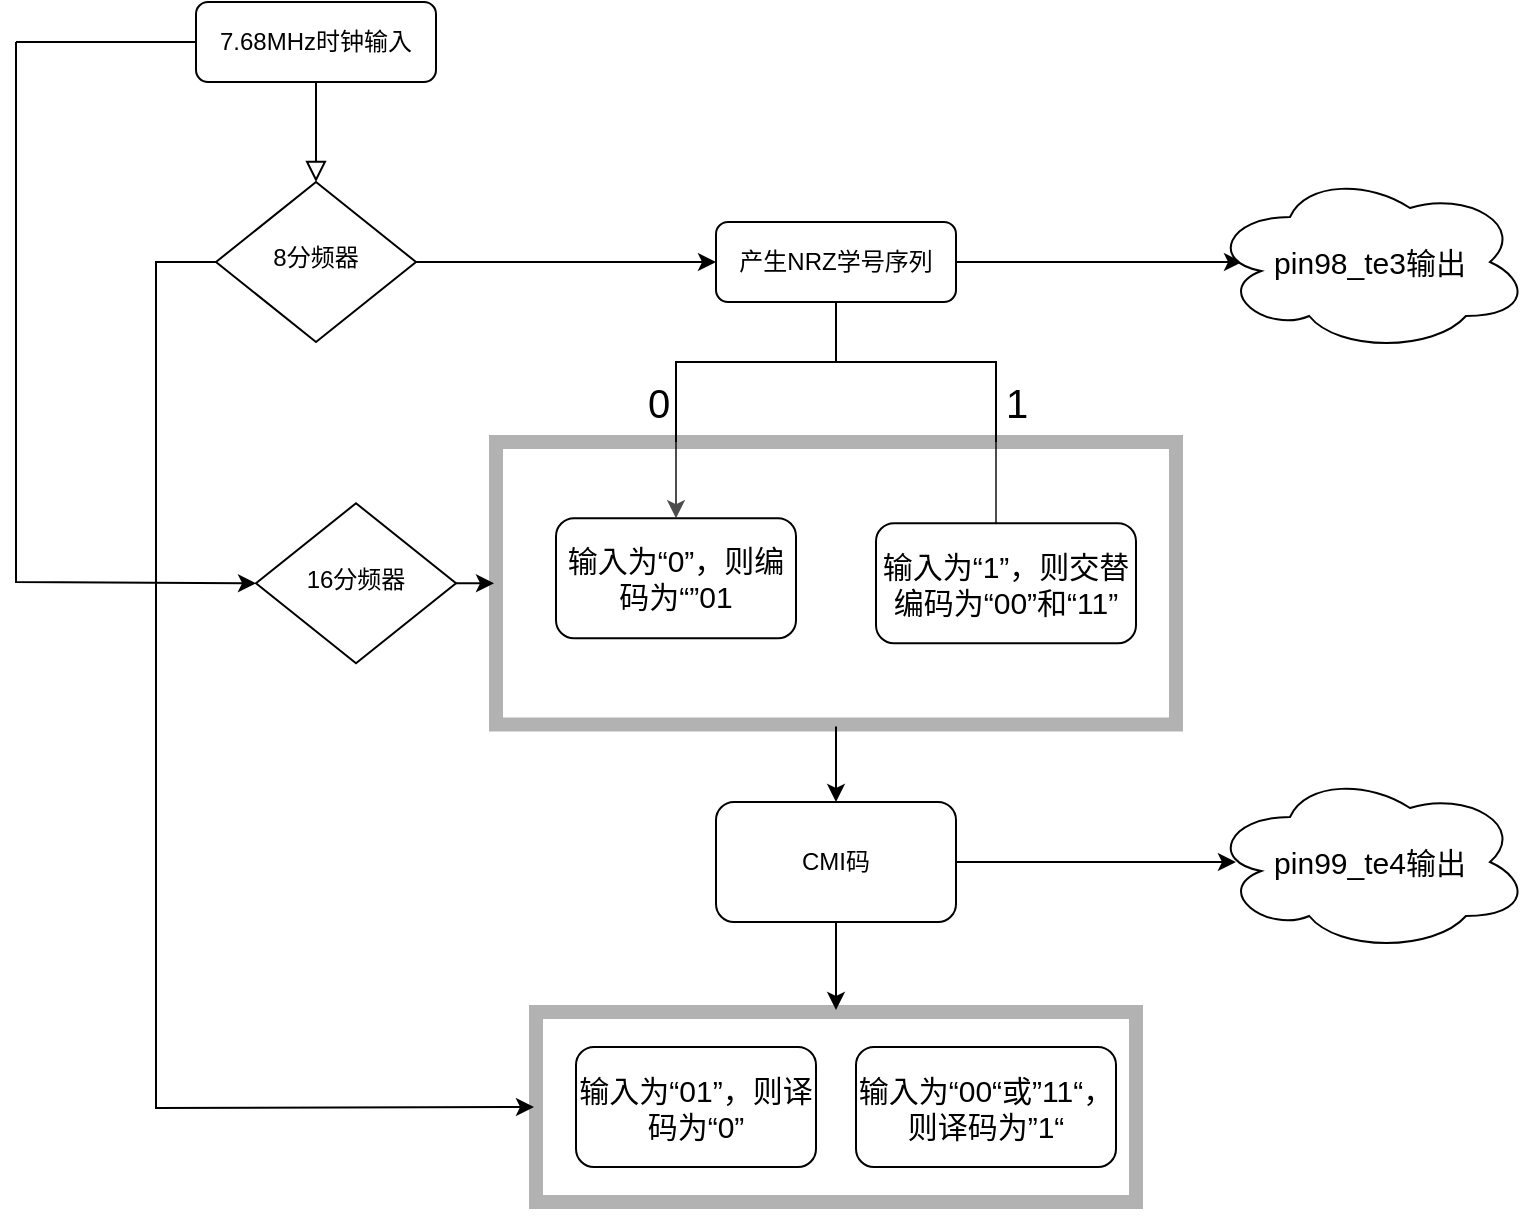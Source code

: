 <mxfile version="21.1.6" type="github">
  <diagram id="C5RBs43oDa-KdzZeNtuy" name="Page-1">
    <mxGraphModel dx="1434" dy="802" grid="1" gridSize="10" guides="1" tooltips="1" connect="1" arrows="1" fold="1" page="1" pageScale="1" pageWidth="827" pageHeight="1169" math="0" shadow="0">
      <root>
        <mxCell id="WIyWlLk6GJQsqaUBKTNV-0" />
        <mxCell id="WIyWlLk6GJQsqaUBKTNV-1" parent="WIyWlLk6GJQsqaUBKTNV-0" />
        <mxCell id="WIyWlLk6GJQsqaUBKTNV-2" value="" style="rounded=0;html=1;jettySize=auto;orthogonalLoop=1;fontSize=11;endArrow=block;endFill=0;endSize=8;strokeWidth=1;shadow=0;labelBackgroundColor=none;edgeStyle=orthogonalEdgeStyle;" parent="WIyWlLk6GJQsqaUBKTNV-1" source="WIyWlLk6GJQsqaUBKTNV-3" target="WIyWlLk6GJQsqaUBKTNV-6" edge="1">
          <mxGeometry relative="1" as="geometry" />
        </mxCell>
        <mxCell id="WIyWlLk6GJQsqaUBKTNV-3" value="7.68MHz时钟输入" style="rounded=1;whiteSpace=wrap;html=1;fontSize=12;glass=0;strokeWidth=1;shadow=0;" parent="WIyWlLk6GJQsqaUBKTNV-1" vertex="1">
          <mxGeometry x="160" y="80" width="120" height="40" as="geometry" />
        </mxCell>
        <mxCell id="WIyWlLk6GJQsqaUBKTNV-6" value="8分频器" style="rhombus;whiteSpace=wrap;html=1;shadow=0;fontFamily=Helvetica;fontSize=12;align=center;strokeWidth=1;spacing=6;spacingTop=-4;" parent="WIyWlLk6GJQsqaUBKTNV-1" vertex="1">
          <mxGeometry x="170" y="170" width="100" height="80" as="geometry" />
        </mxCell>
        <mxCell id="hmBb07HM7VRtThdBcl1x-11" style="edgeStyle=orthogonalEdgeStyle;rounded=0;orthogonalLoop=1;jettySize=auto;html=1;exitX=0.5;exitY=1;exitDx=0;exitDy=0;entryX=0.5;entryY=0;entryDx=0;entryDy=0;" edge="1" parent="WIyWlLk6GJQsqaUBKTNV-1" source="WIyWlLk6GJQsqaUBKTNV-7" target="hmBb07HM7VRtThdBcl1x-10">
          <mxGeometry relative="1" as="geometry">
            <Array as="points">
              <mxPoint x="480" y="260" />
              <mxPoint x="400" y="260" />
            </Array>
          </mxGeometry>
        </mxCell>
        <mxCell id="hmBb07HM7VRtThdBcl1x-15" value="&lt;font style=&quot;font-size: 20px;&quot;&gt;0&lt;/font&gt;" style="edgeLabel;html=1;align=center;verticalAlign=middle;resizable=0;points=[];" vertex="1" connectable="0" parent="hmBb07HM7VRtThdBcl1x-11">
          <mxGeometry x="0.154" y="1" relative="1" as="geometry">
            <mxPoint x="-11" y="19" as="offset" />
          </mxGeometry>
        </mxCell>
        <mxCell id="hmBb07HM7VRtThdBcl1x-14" style="edgeStyle=orthogonalEdgeStyle;rounded=0;orthogonalLoop=1;jettySize=auto;html=1;exitX=0.5;exitY=1;exitDx=0;exitDy=0;entryX=0.5;entryY=0;entryDx=0;entryDy=0;" edge="1" parent="WIyWlLk6GJQsqaUBKTNV-1">
          <mxGeometry relative="1" as="geometry">
            <mxPoint x="480" y="230" as="sourcePoint" />
            <mxPoint x="560" y="372.5" as="targetPoint" />
            <Array as="points">
              <mxPoint x="480" y="260" />
              <mxPoint x="560" y="260" />
            </Array>
          </mxGeometry>
        </mxCell>
        <mxCell id="hmBb07HM7VRtThdBcl1x-16" value="&lt;font style=&quot;font-size: 20px;&quot;&gt;1&lt;/font&gt;" style="edgeLabel;html=1;align=center;verticalAlign=middle;resizable=0;points=[];" vertex="1" connectable="0" parent="hmBb07HM7VRtThdBcl1x-14">
          <mxGeometry x="0.232" y="1" relative="1" as="geometry">
            <mxPoint x="9" y="-7" as="offset" />
          </mxGeometry>
        </mxCell>
        <mxCell id="WIyWlLk6GJQsqaUBKTNV-7" value="产生NRZ学号序列" style="rounded=1;whiteSpace=wrap;html=1;fontSize=12;glass=0;strokeWidth=1;shadow=0;" parent="WIyWlLk6GJQsqaUBKTNV-1" vertex="1">
          <mxGeometry x="420" y="190" width="120" height="40" as="geometry" />
        </mxCell>
        <mxCell id="WIyWlLk6GJQsqaUBKTNV-10" value="16分频器" style="rhombus;whiteSpace=wrap;html=1;shadow=0;fontFamily=Helvetica;fontSize=12;align=center;strokeWidth=1;spacing=6;spacingTop=-4;" parent="WIyWlLk6GJQsqaUBKTNV-1" vertex="1">
          <mxGeometry x="190" y="330.62" width="100" height="80" as="geometry" />
        </mxCell>
        <mxCell id="hmBb07HM7VRtThdBcl1x-1" value="" style="endArrow=none;html=1;rounded=0;exitX=0;exitY=0.5;exitDx=0;exitDy=0;" edge="1" parent="WIyWlLk6GJQsqaUBKTNV-1" source="WIyWlLk6GJQsqaUBKTNV-3">
          <mxGeometry width="50" height="50" relative="1" as="geometry">
            <mxPoint x="390" y="450" as="sourcePoint" />
            <mxPoint x="70" y="100" as="targetPoint" />
          </mxGeometry>
        </mxCell>
        <mxCell id="hmBb07HM7VRtThdBcl1x-4" value="" style="endArrow=classic;html=1;rounded=0;entryX=0;entryY=0.5;entryDx=0;entryDy=0;" edge="1" parent="WIyWlLk6GJQsqaUBKTNV-1" target="WIyWlLk6GJQsqaUBKTNV-10">
          <mxGeometry width="50" height="50" relative="1" as="geometry">
            <mxPoint x="70" y="100" as="sourcePoint" />
            <mxPoint x="70" y="320" as="targetPoint" />
            <Array as="points">
              <mxPoint x="70" y="370" />
            </Array>
          </mxGeometry>
        </mxCell>
        <mxCell id="hmBb07HM7VRtThdBcl1x-5" value="" style="endArrow=classic;html=1;rounded=0;exitX=1;exitY=0.5;exitDx=0;exitDy=0;entryX=0;entryY=0.5;entryDx=0;entryDy=0;" edge="1" parent="WIyWlLk6GJQsqaUBKTNV-1" source="WIyWlLk6GJQsqaUBKTNV-6" target="WIyWlLk6GJQsqaUBKTNV-7">
          <mxGeometry width="50" height="50" relative="1" as="geometry">
            <mxPoint x="390" y="450" as="sourcePoint" />
            <mxPoint x="440" y="400" as="targetPoint" />
          </mxGeometry>
        </mxCell>
        <mxCell id="hmBb07HM7VRtThdBcl1x-6" value="" style="endArrow=classic;html=1;rounded=0;exitX=1;exitY=0.5;exitDx=0;exitDy=0;entryX=0;entryY=0.5;entryDx=0;entryDy=0;" edge="1" parent="WIyWlLk6GJQsqaUBKTNV-1" source="WIyWlLk6GJQsqaUBKTNV-10" target="hmBb07HM7VRtThdBcl1x-9">
          <mxGeometry width="50" height="50" relative="1" as="geometry">
            <mxPoint x="390" y="490.62" as="sourcePoint" />
            <mxPoint x="330" y="370.62" as="targetPoint" />
          </mxGeometry>
        </mxCell>
        <mxCell id="hmBb07HM7VRtThdBcl1x-9" value="" style="rounded=0;whiteSpace=wrap;html=1;opacity=30;strokeWidth=7;perimeterSpacing=1;" vertex="1" parent="WIyWlLk6GJQsqaUBKTNV-1">
          <mxGeometry x="310" y="300" width="340" height="141.25" as="geometry" />
        </mxCell>
        <mxCell id="hmBb07HM7VRtThdBcl1x-10" value="&lt;font style=&quot;font-size: 15px;&quot;&gt;输入为“0”，则编码为“”01&lt;/font&gt;" style="rounded=1;whiteSpace=wrap;html=1;" vertex="1" parent="WIyWlLk6GJQsqaUBKTNV-1">
          <mxGeometry x="340" y="338.12" width="120" height="60" as="geometry" />
        </mxCell>
        <mxCell id="hmBb07HM7VRtThdBcl1x-13" value="&lt;font style=&quot;font-size: 15px;&quot;&gt;输入为“1”，则交替编码为“00”和“11”&lt;/font&gt;" style="rounded=1;whiteSpace=wrap;html=1;" vertex="1" parent="WIyWlLk6GJQsqaUBKTNV-1">
          <mxGeometry x="500" y="340.62" width="130" height="60" as="geometry" />
        </mxCell>
        <mxCell id="hmBb07HM7VRtThdBcl1x-17" value="" style="endArrow=classic;html=1;rounded=0;exitX=0.5;exitY=1;exitDx=0;exitDy=0;entryX=0.5;entryY=0;entryDx=0;entryDy=0;" edge="1" parent="WIyWlLk6GJQsqaUBKTNV-1" source="hmBb07HM7VRtThdBcl1x-9" target="hmBb07HM7VRtThdBcl1x-18">
          <mxGeometry width="50" height="50" relative="1" as="geometry">
            <mxPoint x="530" y="478.12" as="sourcePoint" />
            <mxPoint x="480" y="480" as="targetPoint" />
          </mxGeometry>
        </mxCell>
        <mxCell id="hmBb07HM7VRtThdBcl1x-22" style="edgeStyle=orthogonalEdgeStyle;rounded=0;orthogonalLoop=1;jettySize=auto;html=1;exitX=1;exitY=0.5;exitDx=0;exitDy=0;entryX=0.081;entryY=0.5;entryDx=0;entryDy=0;entryPerimeter=0;" edge="1" parent="WIyWlLk6GJQsqaUBKTNV-1" source="hmBb07HM7VRtThdBcl1x-18" target="hmBb07HM7VRtThdBcl1x-21">
          <mxGeometry relative="1" as="geometry" />
        </mxCell>
        <mxCell id="hmBb07HM7VRtThdBcl1x-18" value="CMI码" style="rounded=1;whiteSpace=wrap;html=1;" vertex="1" parent="WIyWlLk6GJQsqaUBKTNV-1">
          <mxGeometry x="420" y="480" width="120" height="60" as="geometry" />
        </mxCell>
        <mxCell id="hmBb07HM7VRtThdBcl1x-19" value="" style="endArrow=classic;html=1;rounded=0;exitX=1;exitY=0.5;exitDx=0;exitDy=0;entryX=0.1;entryY=0.5;entryDx=0;entryDy=0;entryPerimeter=0;" edge="1" parent="WIyWlLk6GJQsqaUBKTNV-1" source="WIyWlLk6GJQsqaUBKTNV-7" target="hmBb07HM7VRtThdBcl1x-20">
          <mxGeometry width="50" height="50" relative="1" as="geometry">
            <mxPoint x="530" y="410" as="sourcePoint" />
            <mxPoint x="620" y="210" as="targetPoint" />
          </mxGeometry>
        </mxCell>
        <mxCell id="hmBb07HM7VRtThdBcl1x-20" value="&lt;font style=&quot;font-size: 15px;&quot;&gt;pin98_te3输出&lt;/font&gt;" style="ellipse;shape=cloud;whiteSpace=wrap;html=1;" vertex="1" parent="WIyWlLk6GJQsqaUBKTNV-1">
          <mxGeometry x="667" y="165" width="160" height="90" as="geometry" />
        </mxCell>
        <mxCell id="hmBb07HM7VRtThdBcl1x-21" value="&lt;font style=&quot;font-size: 15px;&quot;&gt;pin99_te4输出&lt;/font&gt;" style="ellipse;shape=cloud;whiteSpace=wrap;html=1;" vertex="1" parent="WIyWlLk6GJQsqaUBKTNV-1">
          <mxGeometry x="667" y="465" width="160" height="90" as="geometry" />
        </mxCell>
        <mxCell id="hmBb07HM7VRtThdBcl1x-23" value="" style="endArrow=classic;html=1;rounded=0;exitX=0.5;exitY=1;exitDx=0;exitDy=0;entryX=0.5;entryY=0;entryDx=0;entryDy=0;" edge="1" parent="WIyWlLk6GJQsqaUBKTNV-1" source="hmBb07HM7VRtThdBcl1x-18" target="hmBb07HM7VRtThdBcl1x-25">
          <mxGeometry width="50" height="50" relative="1" as="geometry">
            <mxPoint x="530" y="510" as="sourcePoint" />
            <mxPoint x="480" y="600" as="targetPoint" />
          </mxGeometry>
        </mxCell>
        <mxCell id="hmBb07HM7VRtThdBcl1x-25" value="" style="rounded=0;whiteSpace=wrap;html=1;opacity=30;strokeWidth=7;perimeterSpacing=1;" vertex="1" parent="WIyWlLk6GJQsqaUBKTNV-1">
          <mxGeometry x="330" y="585" width="300" height="95" as="geometry" />
        </mxCell>
        <mxCell id="hmBb07HM7VRtThdBcl1x-26" value="&lt;font style=&quot;font-size: 15px;&quot;&gt;输入为“01”，则译码为“0”&lt;/font&gt;" style="rounded=1;whiteSpace=wrap;html=1;" vertex="1" parent="WIyWlLk6GJQsqaUBKTNV-1">
          <mxGeometry x="350" y="602.5" width="120" height="60" as="geometry" />
        </mxCell>
        <mxCell id="hmBb07HM7VRtThdBcl1x-27" value="&lt;font style=&quot;font-size: 15px;&quot;&gt;输入为“00“或”11“，则译码为”1“&lt;/font&gt;" style="rounded=1;whiteSpace=wrap;html=1;" vertex="1" parent="WIyWlLk6GJQsqaUBKTNV-1">
          <mxGeometry x="490" y="602.5" width="130" height="60" as="geometry" />
        </mxCell>
        <mxCell id="hmBb07HM7VRtThdBcl1x-29" style="edgeStyle=orthogonalEdgeStyle;rounded=0;orthogonalLoop=1;jettySize=auto;html=1;exitX=0.5;exitY=1;exitDx=0;exitDy=0;" edge="1" parent="WIyWlLk6GJQsqaUBKTNV-1" source="hmBb07HM7VRtThdBcl1x-25" target="hmBb07HM7VRtThdBcl1x-25">
          <mxGeometry relative="1" as="geometry" />
        </mxCell>
        <mxCell id="hmBb07HM7VRtThdBcl1x-30" value="" style="endArrow=classic;html=1;rounded=0;exitX=0;exitY=0.5;exitDx=0;exitDy=0;entryX=0;entryY=0.5;entryDx=0;entryDy=0;" edge="1" parent="WIyWlLk6GJQsqaUBKTNV-1" source="WIyWlLk6GJQsqaUBKTNV-6" target="hmBb07HM7VRtThdBcl1x-25">
          <mxGeometry width="50" height="50" relative="1" as="geometry">
            <mxPoint x="530" y="510" as="sourcePoint" />
            <mxPoint x="170" y="640" as="targetPoint" />
            <Array as="points">
              <mxPoint x="140" y="210" />
              <mxPoint x="140" y="460" />
              <mxPoint x="140" y="633" />
            </Array>
          </mxGeometry>
        </mxCell>
      </root>
    </mxGraphModel>
  </diagram>
</mxfile>
